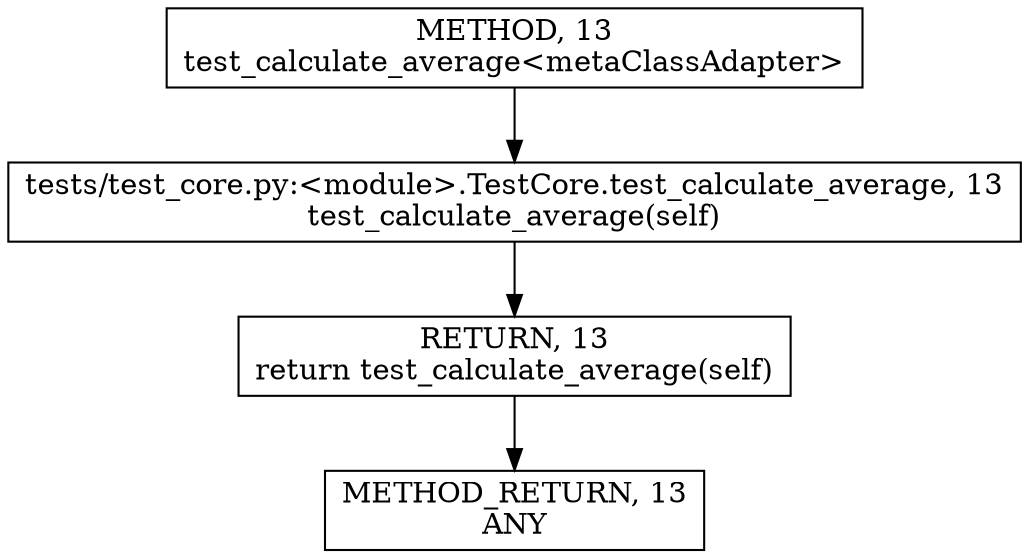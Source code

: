 digraph "test_calculate_average&lt;metaClassAdapter&gt;" {  
node [shape="rect"];  
"146028888086" [label = <RETURN, 13<BR/>return test_calculate_average(self)> ]
"30064771342" [label = <tests/test_core.py:&lt;module&gt;.TestCore.test_calculate_average, 13<BR/>test_calculate_average(self)> ]
"111669149730" [label = <METHOD, 13<BR/>test_calculate_average&lt;metaClassAdapter&gt;> ]
"128849018914" [label = <METHOD_RETURN, 13<BR/>ANY> ]
  "146028888086" -> "128849018914" 
  "30064771342" -> "146028888086" 
  "111669149730" -> "30064771342" 
}
